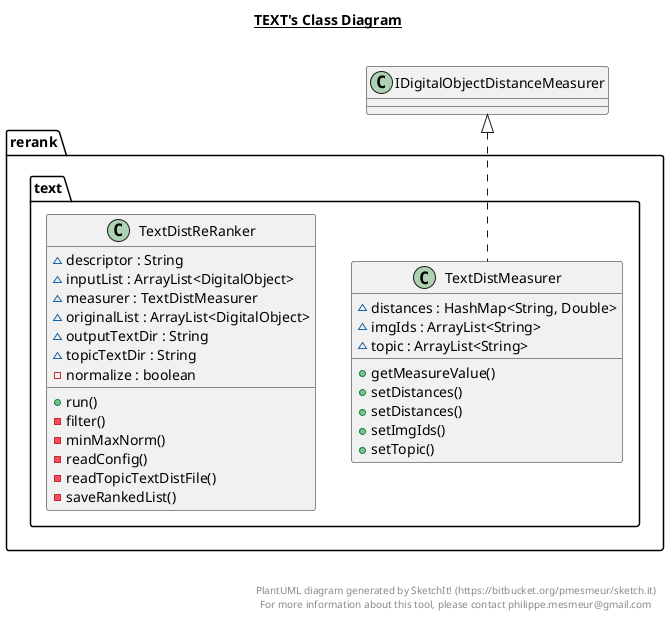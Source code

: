 @startuml

title __TEXT's Class Diagram__\n

  namespace rerank.text {
    class rerank.text.TextDistMeasurer {
        ~ distances : HashMap<String, Double>
        ~ imgIds : ArrayList<String>
        ~ topic : ArrayList<String>
        + getMeasureValue()
        + setDistances()
        + setDistances()
        + setImgIds()
        + setTopic()
    }
  }
  

  namespace rerank.text {
    class rerank.text.TextDistReRanker {
        ~ descriptor : String
        ~ inputList : ArrayList<DigitalObject>
        ~ measurer : TextDistMeasurer
        ~ originalList : ArrayList<DigitalObject>
        ~ outputTextDir : String
        ~ topicTextDir : String
        - normalize : boolean
        + run()
        - filter()
        - minMaxNorm()
        - readConfig()
        - readTopicTextDistFile()
        - saveRankedList()
    }
  }
  

  rerank.text.TextDistMeasurer .up.|> IDigitalObjectDistanceMeasurer


right footer


PlantUML diagram generated by SketchIt! (https://bitbucket.org/pmesmeur/sketch.it)
For more information about this tool, please contact philippe.mesmeur@gmail.com
endfooter

@enduml
